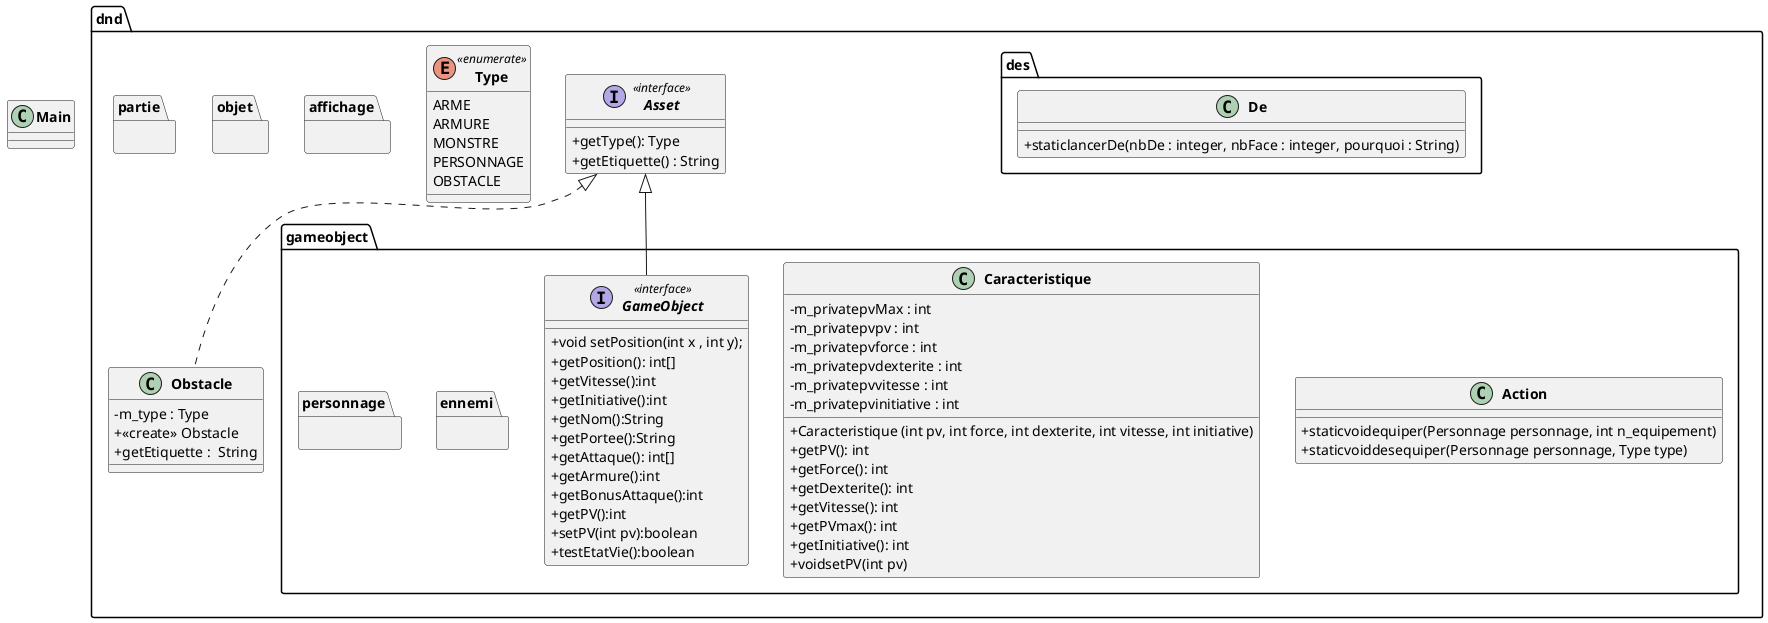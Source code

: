 @startuml

skinparam classAttributeIconSize 0
skinparam classFontStyle Bold
skinparam style strictuml hide empty members

class Main{}

package dnd
{
    package affichage
    {
    }
    package des
    {
        class De
        {
            +staticlancerDe(nbDe : integer, nbFace : integer, pourquoi : String)
        }
    }
    package gameobject
    {
        package ennemi
        {
        }
        package personnage
        {
        }
        class Action
        {
            +staticvoidequiper(Personnage personnage, int n_equipement)
            +staticvoiddesequiper(Personnage personnage, Type type)
        }

        class Caracteristique
        {
            -m_privatepvMax : int
            -m_privatepvpv : int
            -m_privatepvforce : int
            -m_privatepvdexterite : int
            -m_privatepvvitesse : int
            -m_privatepvinitiative : int
            +Caracteristique (int pv, int force, int dexterite, int vitesse, int initiative)
            +getPV(): int
            +getForce(): int
            +getDexterite(): int
            +getVitesse(): int
            +getPVmax(): int
            +getInitiative(): int
            +voidsetPV(int pv)
        }
        interface GameObject <<interface>> implements dnd.Asset
        {
            +void setPosition(int x , int y);
            +getPosition(): int[]
            +getVitesse():int
            +getInitiative():int
            +getNom():String
            +getPortee():String
            +getAttaque(): int[]
            +getArmure():int
            +getBonusAttaque():int
            +getPV():int
            +setPV(int pv):boolean
            +testEtatVie():boolean
        }
    }
    package objet
    {
    }
    package partie
    {
    }

    interface Asset <<interface>>
    {
        + getType(): Type
        + getEtiquette() : String
    }

    class Obstacle implements dnd.Asset
    {
         - m_type : Type
         +<<create>> Obstacle
         + getEtiquette :  String
    }

    enum Type <<enumerate>>
    {
        ARME
        ARMURE
        MONSTRE
        PERSONNAGE
        OBSTACLE
    }




@enduml